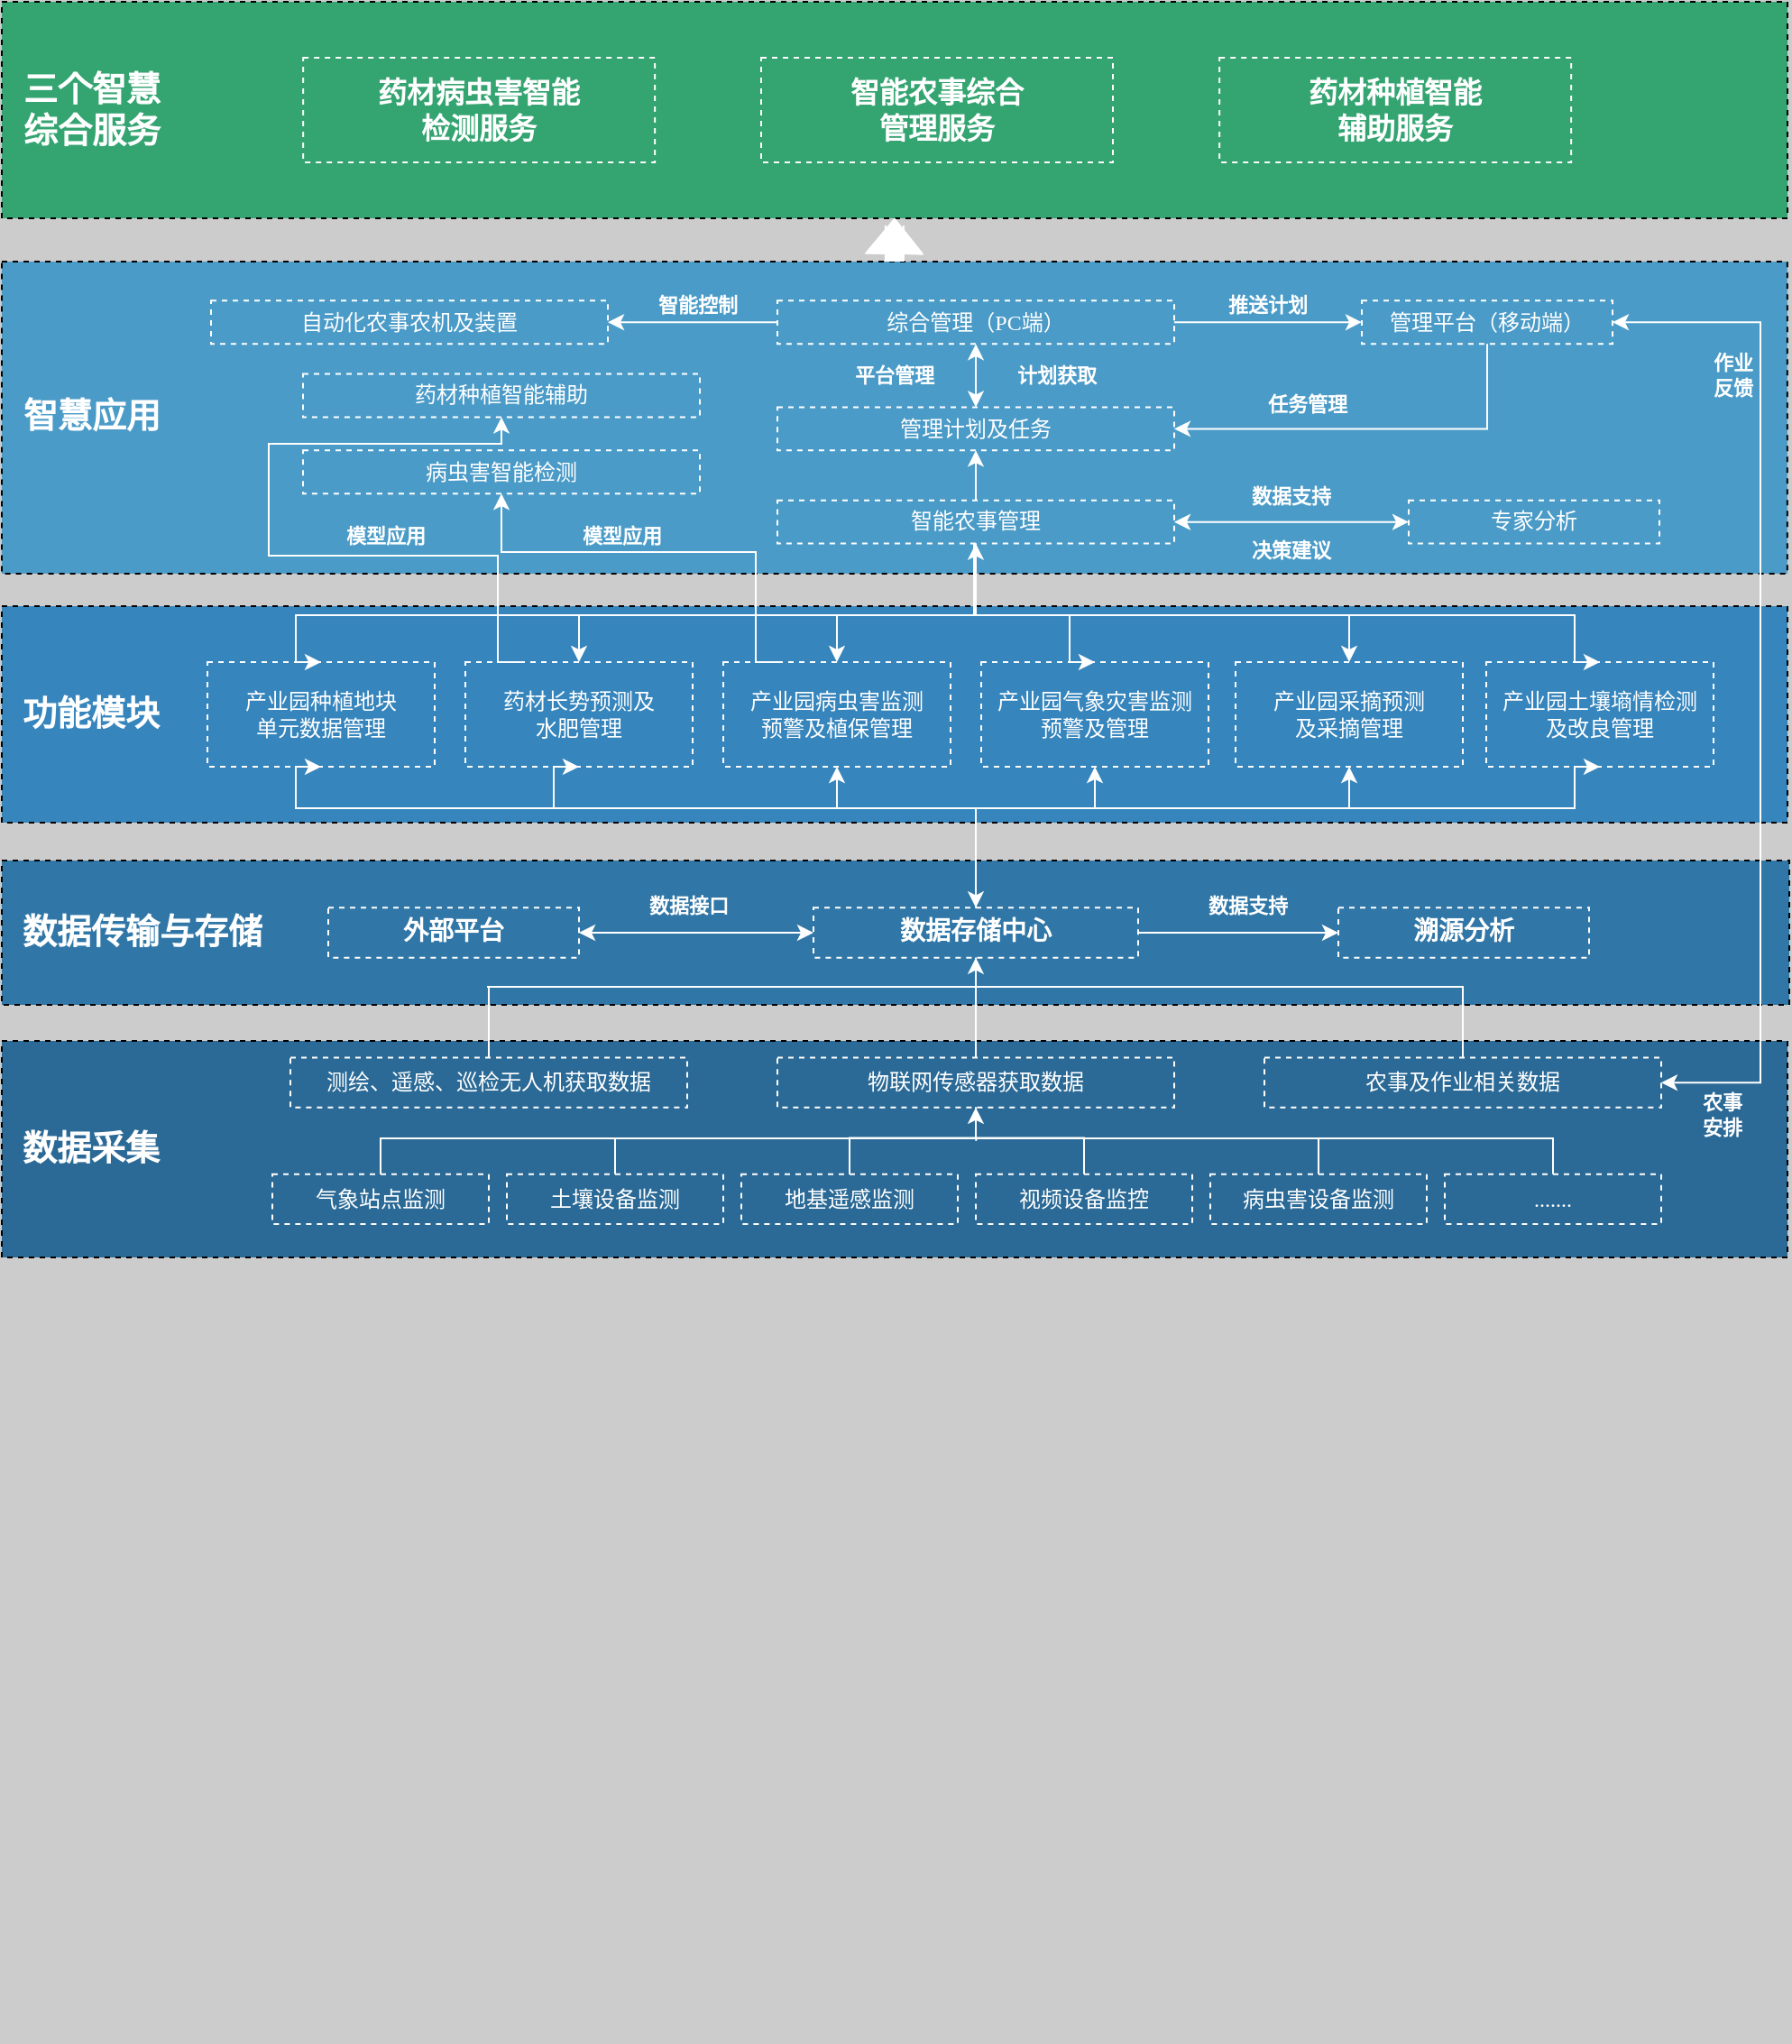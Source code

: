<mxfile version="21.2.1" type="github">
  <diagram name="第 1 页" id="E1eY4ANHaeVtyCAObKsl">
    <mxGraphModel dx="1563" dy="789" grid="0" gridSize="10" guides="0" tooltips="1" connect="1" arrows="1" fold="1" page="1" pageScale="1" pageWidth="1169" pageHeight="827" background="#CCCCCC" math="0" shadow="0">
      <root>
        <mxCell id="0" />
        <mxCell id="1" parent="0" />
        <mxCell id="EjjxS6cKYgv5XmkPnRk7-71" value="" style="group" vertex="1" connectable="0" parent="1">
          <mxGeometry x="90" y="580" width="991" height="80" as="geometry" />
        </mxCell>
        <mxCell id="EjjxS6cKYgv5XmkPnRk7-28" value="" style="rounded=0;whiteSpace=wrap;html=1;verticalAlign=middle;fillColor=#3077a7;strokeColor=default;gradientColor=none;labelBackgroundColor=none;labelBorderColor=none;dashed=1;" vertex="1" parent="EjjxS6cKYgv5XmkPnRk7-71">
          <mxGeometry width="991" height="80" as="geometry" />
        </mxCell>
        <mxCell id="EjjxS6cKYgv5XmkPnRk7-72" style="edgeStyle=orthogonalEdgeStyle;shape=connector;rounded=0;orthogonalLoop=1;jettySize=auto;html=1;exitX=1;exitY=0.5;exitDx=0;exitDy=0;entryX=0;entryY=0.5;entryDx=0;entryDy=0;labelBackgroundColor=default;strokeColor=#FFFFFF;fontFamily=Helvetica;fontSize=11;fontColor=default;endArrow=classic;endFill=1;" edge="1" parent="EjjxS6cKYgv5XmkPnRk7-71" source="EjjxS6cKYgv5XmkPnRk7-53" target="EjjxS6cKYgv5XmkPnRk7-69">
          <mxGeometry relative="1" as="geometry" />
        </mxCell>
        <mxCell id="EjjxS6cKYgv5XmkPnRk7-53" value="&lt;font color=&quot;#ffffff&quot; style=&quot;font-size: 14px;&quot;&gt;数据存储中心&lt;/font&gt;" style="rounded=0;whiteSpace=wrap;html=1;fillColor=none;dashed=1;strokeColor=#FFFFFF;fontFamily=Microsoft YaHei;fontSource=https%3A%2F%2Ffonts.googleapis.com%2Fcss%3Ffamily%3DMicrosoft%2BYaHei;fontSize=14;fontStyle=1" vertex="1" parent="EjjxS6cKYgv5XmkPnRk7-71">
          <mxGeometry x="450" y="26.15" width="180" height="27.69" as="geometry" />
        </mxCell>
        <mxCell id="EjjxS6cKYgv5XmkPnRk7-65" style="edgeStyle=orthogonalEdgeStyle;shape=connector;rounded=0;orthogonalLoop=1;jettySize=auto;html=1;exitX=1;exitY=0.5;exitDx=0;exitDy=0;entryX=0;entryY=0.5;entryDx=0;entryDy=0;labelBackgroundColor=default;strokeColor=#FFFFFF;fontFamily=Helvetica;fontSize=11;fontColor=default;endArrow=classic;endFill=1;startArrow=classic;startFill=1;" edge="1" parent="EjjxS6cKYgv5XmkPnRk7-71" source="EjjxS6cKYgv5XmkPnRk7-64" target="EjjxS6cKYgv5XmkPnRk7-53">
          <mxGeometry relative="1" as="geometry" />
        </mxCell>
        <mxCell id="EjjxS6cKYgv5XmkPnRk7-64" value="&lt;font color=&quot;#ffffff&quot; style=&quot;font-size: 14px;&quot;&gt;外部平台&lt;/font&gt;" style="rounded=0;whiteSpace=wrap;html=1;fillColor=none;dashed=1;strokeColor=#FFFFFF;fontFamily=Microsoft YaHei;fontSource=https%3A%2F%2Ffonts.googleapis.com%2Fcss%3Ffamily%3DMicrosoft%2BYaHei;fontSize=14;fontStyle=1" vertex="1" parent="EjjxS6cKYgv5XmkPnRk7-71">
          <mxGeometry x="181" y="26.15" width="139" height="27.69" as="geometry" />
        </mxCell>
        <mxCell id="EjjxS6cKYgv5XmkPnRk7-67" value="&lt;font color=&quot;#ffffff&quot; data-font-src=&quot;https://fonts.googleapis.com/css?family=Microsoft+YaHei&quot; face=&quot;Microsoft YaHei&quot;&gt;&lt;b&gt;数据接口&lt;/b&gt;&lt;/font&gt;" style="text;html=1;strokeColor=none;fillColor=none;align=center;verticalAlign=middle;whiteSpace=wrap;rounded=0;fontSize=11;fontFamily=Helvetica;fontColor=default;" vertex="1" parent="EjjxS6cKYgv5XmkPnRk7-71">
          <mxGeometry x="351" y="10" width="60" height="30" as="geometry" />
        </mxCell>
        <mxCell id="EjjxS6cKYgv5XmkPnRk7-69" value="&lt;font color=&quot;#ffffff&quot;&gt;溯源分析&lt;/font&gt;" style="rounded=0;whiteSpace=wrap;html=1;fillColor=none;dashed=1;strokeColor=#FFFFFF;fontFamily=Microsoft YaHei;fontSource=https%3A%2F%2Ffonts.googleapis.com%2Fcss%3Ffamily%3DMicrosoft%2BYaHei;fontSize=14;fontStyle=1" vertex="1" parent="EjjxS6cKYgv5XmkPnRk7-71">
          <mxGeometry x="741" y="26.15" width="139" height="27.69" as="geometry" />
        </mxCell>
        <mxCell id="EjjxS6cKYgv5XmkPnRk7-33" value="&amp;nbsp; 数据传输与存储" style="rounded=0;whiteSpace=wrap;html=1;fontFamily=Microsoft YaHei;fontSource=https%3A%2F%2Ffonts.googleapis.com%2Fcss%3Ffamily%3DMicrosoft%2BYaHei;fontSize=19;fontStyle=1;fontColor=#ffffff;labelBackgroundColor=none;fillColor=none;labelBorderColor=none;strokeColor=none;align=left;" vertex="1" parent="EjjxS6cKYgv5XmkPnRk7-71">
          <mxGeometry width="160" height="80" as="geometry" />
        </mxCell>
        <mxCell id="EjjxS6cKYgv5XmkPnRk7-77" value="&lt;font color=&quot;#ffffff&quot; data-font-src=&quot;https://fonts.googleapis.com/css?family=Microsoft+YaHei&quot; face=&quot;Microsoft YaHei&quot;&gt;&lt;b&gt;数据支持&lt;/b&gt;&lt;/font&gt;" style="text;html=1;strokeColor=none;fillColor=none;align=center;verticalAlign=middle;whiteSpace=wrap;rounded=0;fontSize=11;fontFamily=Helvetica;fontColor=default;" vertex="1" parent="EjjxS6cKYgv5XmkPnRk7-71">
          <mxGeometry x="661" y="10" width="60" height="30" as="geometry" />
        </mxCell>
        <mxCell id="EjjxS6cKYgv5XmkPnRk7-31" value="" style="group;rotation=90;" vertex="1" connectable="0" parent="1">
          <mxGeometry x="90" y="680" width="990" height="120" as="geometry" />
        </mxCell>
        <mxCell id="EjjxS6cKYgv5XmkPnRk7-4" value="" style="rounded=0;whiteSpace=wrap;html=1;labelBackgroundColor=none;labelBorderColor=none;fillColor=#2B6A96;dashed=1;" vertex="1" parent="EjjxS6cKYgv5XmkPnRk7-31">
          <mxGeometry width="990" height="120" as="geometry" />
        </mxCell>
        <mxCell id="EjjxS6cKYgv5XmkPnRk7-59" style="edgeStyle=orthogonalEdgeStyle;shape=connector;rounded=0;orthogonalLoop=1;jettySize=auto;html=1;exitX=0.5;exitY=0;exitDx=0;exitDy=0;entryX=0.5;entryY=1;entryDx=0;entryDy=0;labelBackgroundColor=default;strokeColor=#FFFFFF;fontFamily=Helvetica;fontSize=11;fontColor=default;endArrow=none;endFill=0;" edge="1" parent="EjjxS6cKYgv5XmkPnRk7-31" source="EjjxS6cKYgv5XmkPnRk7-6" target="EjjxS6cKYgv5XmkPnRk7-18">
          <mxGeometry relative="1" as="geometry">
            <Array as="points">
              <mxPoint x="210" y="54" />
              <mxPoint x="540" y="54" />
            </Array>
          </mxGeometry>
        </mxCell>
        <mxCell id="EjjxS6cKYgv5XmkPnRk7-6" value="&lt;font color=&quot;#ffffff&quot;&gt;气象站点监测&lt;/font&gt;" style="rounded=0;whiteSpace=wrap;html=1;fillColor=none;dashed=1;strokeColor=#FFFFFF;fontFamily=Microsoft YaHei;fontSource=https%3A%2F%2Ffonts.googleapis.com%2Fcss%3Ffamily%3DMicrosoft%2BYaHei;" vertex="1" parent="EjjxS6cKYgv5XmkPnRk7-31">
          <mxGeometry x="150" y="73.846" width="120" height="27.692" as="geometry" />
        </mxCell>
        <mxCell id="EjjxS6cKYgv5XmkPnRk7-58" style="edgeStyle=orthogonalEdgeStyle;shape=connector;rounded=0;orthogonalLoop=1;jettySize=auto;html=1;exitX=0.5;exitY=0;exitDx=0;exitDy=0;entryX=0.5;entryY=1;entryDx=0;entryDy=0;labelBackgroundColor=default;strokeColor=#FFFFFF;fontFamily=Helvetica;fontSize=11;fontColor=default;endArrow=none;endFill=0;" edge="1" parent="EjjxS6cKYgv5XmkPnRk7-31" source="EjjxS6cKYgv5XmkPnRk7-7" target="EjjxS6cKYgv5XmkPnRk7-18">
          <mxGeometry relative="1" as="geometry">
            <Array as="points">
              <mxPoint x="340" y="54" />
              <mxPoint x="540" y="54" />
            </Array>
          </mxGeometry>
        </mxCell>
        <mxCell id="EjjxS6cKYgv5XmkPnRk7-7" value="&lt;font color=&quot;#ffffff&quot;&gt;土壤设备监测&lt;/font&gt;" style="rounded=0;whiteSpace=wrap;html=1;fillColor=none;dashed=1;strokeColor=#FFFFFF;fontFamily=Microsoft YaHei;fontSource=https%3A%2F%2Ffonts.googleapis.com%2Fcss%3Ffamily%3DMicrosoft%2BYaHei;" vertex="1" parent="EjjxS6cKYgv5XmkPnRk7-31">
          <mxGeometry x="280" y="73.846" width="120" height="27.692" as="geometry" />
        </mxCell>
        <mxCell id="EjjxS6cKYgv5XmkPnRk7-8" value="&lt;font color=&quot;#ffffff&quot;&gt;地基遥感监测&lt;/font&gt;" style="rounded=0;whiteSpace=wrap;html=1;fillColor=none;dashed=1;strokeColor=#FFFFFF;fontFamily=Microsoft YaHei;fontSource=https%3A%2F%2Ffonts.googleapis.com%2Fcss%3Ffamily%3DMicrosoft%2BYaHei;" vertex="1" parent="EjjxS6cKYgv5XmkPnRk7-31">
          <mxGeometry x="410" y="73.846" width="120" height="27.692" as="geometry" />
        </mxCell>
        <mxCell id="EjjxS6cKYgv5XmkPnRk7-20" style="edgeStyle=orthogonalEdgeStyle;rounded=0;orthogonalLoop=1;jettySize=auto;html=1;exitX=0.5;exitY=0;exitDx=0;exitDy=0;endArrow=none;endFill=0;strokeColor=#FFFFFF;" edge="1" parent="EjjxS6cKYgv5XmkPnRk7-31" source="EjjxS6cKYgv5XmkPnRk7-9">
          <mxGeometry relative="1" as="geometry">
            <mxPoint x="540" y="55.385" as="targetPoint" />
          </mxGeometry>
        </mxCell>
        <mxCell id="EjjxS6cKYgv5XmkPnRk7-9" value="&lt;font color=&quot;#ffffff&quot;&gt;视频设备监控&lt;/font&gt;" style="rounded=0;whiteSpace=wrap;html=1;fillColor=none;dashed=1;strokeColor=#FFFFFF;fontFamily=Microsoft YaHei;fontSource=https%3A%2F%2Ffonts.googleapis.com%2Fcss%3Ffamily%3DMicrosoft%2BYaHei;" vertex="1" parent="EjjxS6cKYgv5XmkPnRk7-31">
          <mxGeometry x="540" y="73.846" width="120" height="27.692" as="geometry" />
        </mxCell>
        <mxCell id="EjjxS6cKYgv5XmkPnRk7-60" style="edgeStyle=orthogonalEdgeStyle;shape=connector;rounded=0;orthogonalLoop=1;jettySize=auto;html=1;exitX=0.5;exitY=0;exitDx=0;exitDy=0;entryX=0.5;entryY=1;entryDx=0;entryDy=0;labelBackgroundColor=default;strokeColor=#FFFFFF;fontFamily=Helvetica;fontSize=11;fontColor=default;endArrow=none;endFill=0;" edge="1" parent="EjjxS6cKYgv5XmkPnRk7-31" source="EjjxS6cKYgv5XmkPnRk7-10" target="EjjxS6cKYgv5XmkPnRk7-18">
          <mxGeometry relative="1" as="geometry">
            <Array as="points">
              <mxPoint x="730" y="54" />
              <mxPoint x="540" y="54" />
            </Array>
          </mxGeometry>
        </mxCell>
        <mxCell id="EjjxS6cKYgv5XmkPnRk7-10" value="&lt;font color=&quot;#ffffff&quot;&gt;病虫害设备监测&lt;/font&gt;" style="rounded=0;whiteSpace=wrap;html=1;fillColor=none;dashed=1;strokeColor=#FFFFFF;fontFamily=Microsoft YaHei;fontSource=https%3A%2F%2Ffonts.googleapis.com%2Fcss%3Ffamily%3DMicrosoft%2BYaHei;" vertex="1" parent="EjjxS6cKYgv5XmkPnRk7-31">
          <mxGeometry x="670" y="73.846" width="120" height="27.692" as="geometry" />
        </mxCell>
        <mxCell id="EjjxS6cKYgv5XmkPnRk7-61" style="edgeStyle=orthogonalEdgeStyle;shape=connector;rounded=0;orthogonalLoop=1;jettySize=auto;html=1;exitX=0.5;exitY=0;exitDx=0;exitDy=0;entryX=0.5;entryY=1;entryDx=0;entryDy=0;labelBackgroundColor=default;strokeColor=#FFFFFF;fontFamily=Helvetica;fontSize=11;fontColor=default;endArrow=none;endFill=0;" edge="1" parent="EjjxS6cKYgv5XmkPnRk7-31" source="EjjxS6cKYgv5XmkPnRk7-11" target="EjjxS6cKYgv5XmkPnRk7-18">
          <mxGeometry relative="1" as="geometry">
            <Array as="points">
              <mxPoint x="860" y="54" />
              <mxPoint x="540" y="54" />
            </Array>
          </mxGeometry>
        </mxCell>
        <mxCell id="EjjxS6cKYgv5XmkPnRk7-11" value="&lt;font color=&quot;#ffffff&quot;&gt;.......&lt;/font&gt;" style="rounded=0;whiteSpace=wrap;html=1;fillColor=none;dashed=1;strokeColor=#FFFFFF;fontFamily=Microsoft YaHei;fontSource=https%3A%2F%2Ffonts.googleapis.com%2Fcss%3Ffamily%3DMicrosoft%2BYaHei;" vertex="1" parent="EjjxS6cKYgv5XmkPnRk7-31">
          <mxGeometry x="800" y="73.846" width="120" height="27.692" as="geometry" />
        </mxCell>
        <mxCell id="EjjxS6cKYgv5XmkPnRk7-18" value="&lt;font color=&quot;#ffffff&quot;&gt;物联网传感器获取数据&lt;/font&gt;" style="rounded=0;whiteSpace=wrap;html=1;fillColor=none;dashed=1;strokeColor=#FFFFFF;fontFamily=Microsoft YaHei;fontSource=https%3A%2F%2Ffonts.googleapis.com%2Fcss%3Ffamily%3DMicrosoft%2BYaHei;" vertex="1" parent="EjjxS6cKYgv5XmkPnRk7-31">
          <mxGeometry x="430" y="9.231" width="220" height="27.692" as="geometry" />
        </mxCell>
        <mxCell id="EjjxS6cKYgv5XmkPnRk7-19" style="edgeStyle=orthogonalEdgeStyle;rounded=0;orthogonalLoop=1;jettySize=auto;html=1;exitX=0.5;exitY=0;exitDx=0;exitDy=0;entryX=0.5;entryY=1;entryDx=0;entryDy=0;strokeColor=#FFFFFF;" edge="1" parent="EjjxS6cKYgv5XmkPnRk7-31" source="EjjxS6cKYgv5XmkPnRk7-8" target="EjjxS6cKYgv5XmkPnRk7-18">
          <mxGeometry relative="1" as="geometry" />
        </mxCell>
        <mxCell id="EjjxS6cKYgv5XmkPnRk7-26" value="&lt;font color=&quot;#ffffff&quot;&gt;测绘、遥感、巡检无人机获取数据&lt;/font&gt;" style="rounded=0;whiteSpace=wrap;html=1;fillColor=none;dashed=1;strokeColor=#FFFFFF;fontFamily=Microsoft YaHei;fontSource=https%3A%2F%2Ffonts.googleapis.com%2Fcss%3Ffamily%3DMicrosoft%2BYaHei;" vertex="1" parent="EjjxS6cKYgv5XmkPnRk7-31">
          <mxGeometry x="160" y="9.231" width="220" height="27.692" as="geometry" />
        </mxCell>
        <mxCell id="EjjxS6cKYgv5XmkPnRk7-27" value="&lt;font color=&quot;#ffffff&quot;&gt;农事及作业相关数据&lt;/font&gt;" style="rounded=0;whiteSpace=wrap;html=1;fillColor=none;dashed=1;strokeColor=#FFFFFF;fontFamily=Microsoft YaHei;fontSource=https%3A%2F%2Ffonts.googleapis.com%2Fcss%3Ffamily%3DMicrosoft%2BYaHei;" vertex="1" parent="EjjxS6cKYgv5XmkPnRk7-31">
          <mxGeometry x="700" y="9.231" width="220" height="27.692" as="geometry" />
        </mxCell>
        <mxCell id="EjjxS6cKYgv5XmkPnRk7-5" value="&amp;nbsp; 数据采集" style="rounded=0;whiteSpace=wrap;html=1;fontFamily=Microsoft YaHei;fontSource=https%3A%2F%2Ffonts.googleapis.com%2Fcss%3Ffamily%3DMicrosoft%2BYaHei;fontSize=19;fontStyle=1;fontColor=#ffffff;labelBackgroundColor=none;fillColor=none;labelBorderColor=none;strokeColor=none;align=left;" vertex="1" parent="EjjxS6cKYgv5XmkPnRk7-31">
          <mxGeometry width="120" height="120" as="geometry" />
        </mxCell>
        <mxCell id="EjjxS6cKYgv5XmkPnRk7-215" value="&lt;font color=&quot;#ffffff&quot; data-font-src=&quot;https://fonts.googleapis.com/css?family=Microsoft+YaHei&quot; face=&quot;Microsoft YaHei&quot;&gt;&lt;b&gt;农事&lt;br&gt;安排&lt;br&gt;&lt;/b&gt;&lt;/font&gt;" style="text;html=1;strokeColor=none;fillColor=none;align=center;verticalAlign=middle;whiteSpace=wrap;rounded=0;fontSize=11;fontFamily=Helvetica;fontColor=default;" vertex="1" parent="EjjxS6cKYgv5XmkPnRk7-31">
          <mxGeometry x="924.0" y="26" width="60" height="30" as="geometry" />
        </mxCell>
        <mxCell id="EjjxS6cKYgv5XmkPnRk7-56" style="edgeStyle=orthogonalEdgeStyle;shape=connector;rounded=0;orthogonalLoop=1;jettySize=auto;html=1;exitX=0.5;exitY=0;exitDx=0;exitDy=0;labelBackgroundColor=default;strokeColor=#FFFFFF;fontFamily=Helvetica;fontSize=11;fontColor=default;endArrow=classic;endFill=1;entryX=0.5;entryY=1;entryDx=0;entryDy=0;" edge="1" parent="1" source="EjjxS6cKYgv5XmkPnRk7-18" target="EjjxS6cKYgv5XmkPnRk7-53">
          <mxGeometry relative="1" as="geometry">
            <mxPoint x="629.19" y="650" as="targetPoint" />
          </mxGeometry>
        </mxCell>
        <mxCell id="EjjxS6cKYgv5XmkPnRk7-62" style="edgeStyle=orthogonalEdgeStyle;shape=connector;rounded=0;orthogonalLoop=1;jettySize=auto;html=1;exitX=0.5;exitY=0;exitDx=0;exitDy=0;entryX=0.5;entryY=1;entryDx=0;entryDy=0;labelBackgroundColor=default;strokeColor=#FFFFFF;fontFamily=Helvetica;fontSize=11;fontColor=default;endArrow=none;endFill=0;" edge="1" parent="1" source="EjjxS6cKYgv5XmkPnRk7-26" target="EjjxS6cKYgv5XmkPnRk7-53">
          <mxGeometry relative="1" as="geometry">
            <Array as="points">
              <mxPoint x="359" y="650" />
              <mxPoint x="629" y="650" />
            </Array>
          </mxGeometry>
        </mxCell>
        <mxCell id="EjjxS6cKYgv5XmkPnRk7-63" style="edgeStyle=orthogonalEdgeStyle;shape=connector;rounded=0;orthogonalLoop=1;jettySize=auto;html=1;exitX=0.5;exitY=0;exitDx=0;exitDy=0;entryX=0.5;entryY=1;entryDx=0;entryDy=0;labelBackgroundColor=default;strokeColor=#FFFFFF;fontFamily=Helvetica;fontSize=11;fontColor=default;endArrow=none;endFill=0;" edge="1" parent="1" source="EjjxS6cKYgv5XmkPnRk7-27" target="EjjxS6cKYgv5XmkPnRk7-53">
          <mxGeometry relative="1" as="geometry">
            <Array as="points">
              <mxPoint x="899" y="650" />
              <mxPoint x="629" y="650" />
            </Array>
          </mxGeometry>
        </mxCell>
        <mxCell id="EjjxS6cKYgv5XmkPnRk7-79" value="" style="group" vertex="1" connectable="0" parent="1">
          <mxGeometry x="90" y="439" width="990" height="120" as="geometry" />
        </mxCell>
        <mxCell id="EjjxS6cKYgv5XmkPnRk7-130" value="" style="group" vertex="1" connectable="0" parent="EjjxS6cKYgv5XmkPnRk7-79">
          <mxGeometry width="990" height="120" as="geometry" />
        </mxCell>
        <mxCell id="EjjxS6cKYgv5XmkPnRk7-80" value="" style="rounded=0;whiteSpace=wrap;html=1;labelBackgroundColor=none;labelBorderColor=none;fillColor=#3685BD;dashed=1;container=1;gradientColor=none;" vertex="1" parent="EjjxS6cKYgv5XmkPnRk7-130">
          <mxGeometry width="990" height="120" as="geometry" />
        </mxCell>
        <mxCell id="EjjxS6cKYgv5XmkPnRk7-95" value="&lt;font color=&quot;#ffffff&quot;&gt;产业园土壤墒情检测&lt;br&gt;及改良管理&lt;br&gt;&lt;/font&gt;" style="rounded=0;whiteSpace=wrap;html=1;fillColor=none;dashed=1;strokeColor=#FFFFFF;fontFamily=Microsoft YaHei;fontSource=https%3A%2F%2Ffonts.googleapis.com%2Fcss%3Ffamily%3DMicrosoft%2BYaHei;" vertex="1" parent="EjjxS6cKYgv5XmkPnRk7-130">
          <mxGeometry x="823" y="31" width="126" height="58" as="geometry" />
        </mxCell>
        <mxCell id="EjjxS6cKYgv5XmkPnRk7-96" value="&amp;nbsp; 功能模块" style="rounded=0;whiteSpace=wrap;html=1;fontFamily=Microsoft YaHei;fontSource=https%3A%2F%2Ffonts.googleapis.com%2Fcss%3Ffamily%3DMicrosoft%2BYaHei;fontSize=19;fontStyle=1;fontColor=#ffffff;labelBackgroundColor=none;fillColor=none;labelBorderColor=none;strokeColor=none;align=left;" vertex="1" parent="EjjxS6cKYgv5XmkPnRk7-130">
          <mxGeometry width="120" height="120" as="geometry" />
        </mxCell>
        <mxCell id="EjjxS6cKYgv5XmkPnRk7-103" value="&lt;font color=&quot;#ffffff&quot;&gt;产业园采摘预测&lt;br&gt;及采摘管理&lt;br&gt;&lt;/font&gt;" style="rounded=0;whiteSpace=wrap;html=1;fillColor=none;dashed=1;strokeColor=#FFFFFF;fontFamily=Microsoft YaHei;fontSource=https%3A%2F%2Ffonts.googleapis.com%2Fcss%3Ffamily%3DMicrosoft%2BYaHei;" vertex="1" parent="EjjxS6cKYgv5XmkPnRk7-130">
          <mxGeometry x="684" y="31" width="126" height="58" as="geometry" />
        </mxCell>
        <mxCell id="EjjxS6cKYgv5XmkPnRk7-104" value="&lt;font color=&quot;#ffffff&quot;&gt;产业园气象灾害监测&lt;br&gt;预警及管理&lt;br&gt;&lt;/font&gt;" style="rounded=0;whiteSpace=wrap;html=1;fillColor=none;dashed=1;strokeColor=#FFFFFF;fontFamily=Microsoft YaHei;fontSource=https%3A%2F%2Ffonts.googleapis.com%2Fcss%3Ffamily%3DMicrosoft%2BYaHei;" vertex="1" parent="EjjxS6cKYgv5XmkPnRk7-130">
          <mxGeometry x="543" y="31" width="126" height="58" as="geometry" />
        </mxCell>
        <mxCell id="EjjxS6cKYgv5XmkPnRk7-106" value="&lt;font color=&quot;#ffffff&quot;&gt;产业园病虫害监测&lt;br&gt;预警及植保管理&lt;br&gt;&lt;/font&gt;" style="rounded=0;whiteSpace=wrap;html=1;fillColor=none;dashed=1;strokeColor=#FFFFFF;fontFamily=Microsoft YaHei;fontSource=https%3A%2F%2Ffonts.googleapis.com%2Fcss%3Ffamily%3DMicrosoft%2BYaHei;" vertex="1" parent="EjjxS6cKYgv5XmkPnRk7-130">
          <mxGeometry x="400" y="31" width="126" height="58" as="geometry" />
        </mxCell>
        <mxCell id="EjjxS6cKYgv5XmkPnRk7-107" value="&lt;font color=&quot;#ffffff&quot;&gt;药材长势预测及&lt;br&gt;水肥管理&lt;br&gt;&lt;/font&gt;" style="rounded=0;whiteSpace=wrap;html=1;fillColor=none;dashed=1;strokeColor=#FFFFFF;fontFamily=Microsoft YaHei;fontSource=https%3A%2F%2Ffonts.googleapis.com%2Fcss%3Ffamily%3DMicrosoft%2BYaHei;" vertex="1" parent="EjjxS6cKYgv5XmkPnRk7-130">
          <mxGeometry x="257" y="31" width="126" height="58" as="geometry" />
        </mxCell>
        <mxCell id="EjjxS6cKYgv5XmkPnRk7-116" value="&lt;font color=&quot;#ffffff&quot;&gt;产业园种植地块&lt;br&gt;单元数据管理&lt;br&gt;&lt;/font&gt;" style="rounded=0;whiteSpace=wrap;html=1;fillColor=none;dashed=1;strokeColor=#FFFFFF;fontFamily=Microsoft YaHei;fontSource=https%3A%2F%2Ffonts.googleapis.com%2Fcss%3Ffamily%3DMicrosoft%2BYaHei;" vertex="1" parent="EjjxS6cKYgv5XmkPnRk7-130">
          <mxGeometry x="114" y="31" width="126" height="58" as="geometry" />
        </mxCell>
        <mxCell id="EjjxS6cKYgv5XmkPnRk7-123" style="edgeStyle=orthogonalEdgeStyle;shape=connector;rounded=0;orthogonalLoop=1;jettySize=auto;html=1;exitX=0.5;exitY=1;exitDx=0;exitDy=0;entryX=0.5;entryY=0;entryDx=0;entryDy=0;labelBackgroundColor=default;strokeColor=#FFFFFF;fontFamily=Helvetica;fontSize=11;fontColor=default;endArrow=classic;endFill=1;startArrow=classic;startFill=1;" edge="1" parent="1" source="EjjxS6cKYgv5XmkPnRk7-95" target="EjjxS6cKYgv5XmkPnRk7-53">
          <mxGeometry relative="1" as="geometry">
            <Array as="points">
              <mxPoint x="962" y="551" />
              <mxPoint x="630" y="551" />
            </Array>
          </mxGeometry>
        </mxCell>
        <mxCell id="EjjxS6cKYgv5XmkPnRk7-124" style="edgeStyle=orthogonalEdgeStyle;shape=connector;rounded=0;orthogonalLoop=1;jettySize=auto;html=1;exitX=0.5;exitY=1;exitDx=0;exitDy=0;entryX=0.5;entryY=0;entryDx=0;entryDy=0;labelBackgroundColor=default;strokeColor=#FFFFFF;fontFamily=Helvetica;fontSize=11;fontColor=default;endArrow=none;endFill=0;startArrow=classic;startFill=1;" edge="1" parent="1" source="EjjxS6cKYgv5XmkPnRk7-103" target="EjjxS6cKYgv5XmkPnRk7-53">
          <mxGeometry relative="1" as="geometry">
            <Array as="points">
              <mxPoint x="836" y="551" />
              <mxPoint x="629" y="551" />
            </Array>
          </mxGeometry>
        </mxCell>
        <mxCell id="EjjxS6cKYgv5XmkPnRk7-125" style="edgeStyle=orthogonalEdgeStyle;shape=connector;rounded=0;orthogonalLoop=1;jettySize=auto;html=1;exitX=0.5;exitY=1;exitDx=0;exitDy=0;entryX=0.5;entryY=0;entryDx=0;entryDy=0;labelBackgroundColor=default;strokeColor=#FFFFFF;fontFamily=Helvetica;fontSize=11;fontColor=default;endArrow=none;endFill=0;startArrow=classic;startFill=1;" edge="1" parent="1" source="EjjxS6cKYgv5XmkPnRk7-104" target="EjjxS6cKYgv5XmkPnRk7-53">
          <mxGeometry relative="1" as="geometry">
            <Array as="points">
              <mxPoint x="695" y="551" />
              <mxPoint x="629" y="551" />
            </Array>
          </mxGeometry>
        </mxCell>
        <mxCell id="EjjxS6cKYgv5XmkPnRk7-126" style="edgeStyle=orthogonalEdgeStyle;shape=connector;rounded=0;orthogonalLoop=1;jettySize=auto;html=1;exitX=0.5;exitY=1;exitDx=0;exitDy=0;entryX=0.5;entryY=0;entryDx=0;entryDy=0;labelBackgroundColor=default;strokeColor=#FFFFFF;fontFamily=Helvetica;fontSize=11;fontColor=default;endArrow=none;endFill=0;startArrow=classic;startFill=1;" edge="1" parent="1" source="EjjxS6cKYgv5XmkPnRk7-106" target="EjjxS6cKYgv5XmkPnRk7-53">
          <mxGeometry relative="1" as="geometry">
            <Array as="points">
              <mxPoint x="552" y="551" />
              <mxPoint x="629" y="551" />
            </Array>
          </mxGeometry>
        </mxCell>
        <mxCell id="EjjxS6cKYgv5XmkPnRk7-127" style="edgeStyle=orthogonalEdgeStyle;shape=connector;rounded=0;orthogonalLoop=1;jettySize=auto;html=1;exitX=0.5;exitY=1;exitDx=0;exitDy=0;entryX=0.5;entryY=0;entryDx=0;entryDy=0;labelBackgroundColor=default;strokeColor=#FFFFFF;fontFamily=Helvetica;fontSize=11;fontColor=default;endArrow=none;endFill=0;startArrow=classic;startFill=1;" edge="1" parent="1" source="EjjxS6cKYgv5XmkPnRk7-107" target="EjjxS6cKYgv5XmkPnRk7-53">
          <mxGeometry relative="1" as="geometry">
            <Array as="points">
              <mxPoint x="396" y="551" />
              <mxPoint x="630" y="551" />
            </Array>
          </mxGeometry>
        </mxCell>
        <mxCell id="EjjxS6cKYgv5XmkPnRk7-128" style="edgeStyle=orthogonalEdgeStyle;shape=connector;rounded=0;orthogonalLoop=1;jettySize=auto;html=1;exitX=0.5;exitY=1;exitDx=0;exitDy=0;labelBackgroundColor=default;strokeColor=#FFFFFF;fontFamily=Helvetica;fontSize=11;fontColor=default;endArrow=none;endFill=0;startArrow=classic;startFill=1;" edge="1" parent="1" source="EjjxS6cKYgv5XmkPnRk7-116" target="EjjxS6cKYgv5XmkPnRk7-53">
          <mxGeometry relative="1" as="geometry">
            <Array as="points">
              <mxPoint x="253" y="551" />
              <mxPoint x="630" y="551" />
            </Array>
          </mxGeometry>
        </mxCell>
        <mxCell id="EjjxS6cKYgv5XmkPnRk7-132" value="" style="group;" vertex="1" connectable="0" parent="1">
          <mxGeometry x="90" y="248" width="990" height="173" as="geometry" />
        </mxCell>
        <mxCell id="EjjxS6cKYgv5XmkPnRk7-133" value="" style="group" vertex="1" connectable="0" parent="EjjxS6cKYgv5XmkPnRk7-132">
          <mxGeometry width="989.922" height="172.983" as="geometry" />
        </mxCell>
        <mxCell id="EjjxS6cKYgv5XmkPnRk7-134" value="" style="rounded=0;whiteSpace=wrap;html=1;labelBackgroundColor=none;labelBorderColor=none;fillColor=#4b9bc8;dashed=1;container=1;gradientColor=none;" vertex="1" parent="EjjxS6cKYgv5XmkPnRk7-133">
          <mxGeometry width="989.922" height="172.983" as="geometry" />
        </mxCell>
        <mxCell id="EjjxS6cKYgv5XmkPnRk7-165" value="" style="edgeStyle=orthogonalEdgeStyle;shape=connector;rounded=0;orthogonalLoop=1;jettySize=auto;html=1;labelBackgroundColor=default;strokeColor=#FFFFFF;fontFamily=Helvetica;fontSize=11;fontColor=default;endArrow=classic;endFill=1;" edge="1" parent="EjjxS6cKYgv5XmkPnRk7-134" source="EjjxS6cKYgv5XmkPnRk7-143" target="EjjxS6cKYgv5XmkPnRk7-164">
          <mxGeometry relative="1" as="geometry" />
        </mxCell>
        <mxCell id="EjjxS6cKYgv5XmkPnRk7-143" value="&lt;font color=&quot;#ffffff&quot;&gt;智能农事管理&lt;/font&gt;" style="rounded=0;whiteSpace=wrap;html=1;fillColor=none;dashed=1;strokeColor=#FFFFFF;fontFamily=Microsoft YaHei;fontSource=https%3A%2F%2Ffonts.googleapis.com%2Fcss%3Ffamily%3DMicrosoft%2BYaHei;" vertex="1" parent="EjjxS6cKYgv5XmkPnRk7-134">
          <mxGeometry x="430" y="132.346" width="220" height="23.954" as="geometry" />
        </mxCell>
        <mxCell id="EjjxS6cKYgv5XmkPnRk7-151" value="&lt;font color=&quot;#ffffff&quot;&gt;病虫害智能检测&lt;/font&gt;" style="rounded=0;whiteSpace=wrap;html=1;fillColor=none;dashed=1;strokeColor=#FFFFFF;fontFamily=Microsoft YaHei;fontSource=https%3A%2F%2Ffonts.googleapis.com%2Fcss%3Ffamily%3DMicrosoft%2BYaHei;" vertex="1" parent="EjjxS6cKYgv5XmkPnRk7-134">
          <mxGeometry x="167" y="104.666" width="220" height="23.954" as="geometry" />
        </mxCell>
        <mxCell id="EjjxS6cKYgv5XmkPnRk7-153" value="&lt;font color=&quot;#ffffff&quot; style=&quot;font-size: 12px;&quot;&gt;专家分析&lt;/font&gt;" style="rounded=0;whiteSpace=wrap;html=1;fillColor=none;dashed=1;strokeColor=#FFFFFF;fontFamily=Microsoft YaHei;fontSource=https%3A%2F%2Ffonts.googleapis.com%2Fcss%3Ffamily%3DMicrosoft%2BYaHei;fontSize=12;fontStyle=0" vertex="1" parent="EjjxS6cKYgv5XmkPnRk7-134">
          <mxGeometry x="780" y="132.345" width="139" height="23.952" as="geometry" />
        </mxCell>
        <mxCell id="EjjxS6cKYgv5XmkPnRk7-154" style="edgeStyle=orthogonalEdgeStyle;shape=connector;rounded=0;orthogonalLoop=1;jettySize=auto;html=1;exitX=0;exitY=0.5;exitDx=0;exitDy=0;entryX=1;entryY=0.5;entryDx=0;entryDy=0;labelBackgroundColor=default;strokeColor=#FFFFFF;fontFamily=Helvetica;fontSize=11;fontColor=default;endArrow=classic;endFill=1;startArrow=classic;startFill=1;" edge="1" parent="EjjxS6cKYgv5XmkPnRk7-134" source="EjjxS6cKYgv5XmkPnRk7-153" target="EjjxS6cKYgv5XmkPnRk7-143">
          <mxGeometry relative="1" as="geometry" />
        </mxCell>
        <mxCell id="EjjxS6cKYgv5XmkPnRk7-155" value="&lt;font color=&quot;#ffffff&quot; data-font-src=&quot;https://fonts.googleapis.com/css?family=Microsoft+YaHei&quot; face=&quot;Microsoft YaHei&quot;&gt;&lt;b&gt;数据支持&lt;/b&gt;&lt;/font&gt;" style="text;html=1;strokeColor=none;fillColor=none;align=center;verticalAlign=middle;whiteSpace=wrap;rounded=0;fontSize=11;fontFamily=Helvetica;fontColor=default;" vertex="1" parent="EjjxS6cKYgv5XmkPnRk7-134">
          <mxGeometry x="685" y="116.775" width="60" height="25.95" as="geometry" />
        </mxCell>
        <mxCell id="EjjxS6cKYgv5XmkPnRk7-157" value="&lt;font color=&quot;#ffffff&quot; data-font-src=&quot;https://fonts.googleapis.com/css?family=Microsoft+YaHei&quot; face=&quot;Microsoft YaHei&quot;&gt;&lt;b&gt;决策建议&lt;/b&gt;&lt;/font&gt;" style="text;html=1;strokeColor=none;fillColor=none;align=center;verticalAlign=middle;whiteSpace=wrap;rounded=0;fontSize=11;fontFamily=Helvetica;fontColor=default;" vertex="1" parent="EjjxS6cKYgv5XmkPnRk7-134">
          <mxGeometry x="685" y="147.033" width="60" height="25.95" as="geometry" />
        </mxCell>
        <mxCell id="EjjxS6cKYgv5XmkPnRk7-159" value="&lt;font color=&quot;#ffffff&quot; data-font-src=&quot;https://fonts.googleapis.com/css?family=Microsoft+YaHei&quot; face=&quot;Microsoft YaHei&quot;&gt;&lt;b&gt;模型应用&lt;/b&gt;&lt;/font&gt;" style="text;html=1;strokeColor=none;fillColor=none;align=center;verticalAlign=middle;whiteSpace=wrap;rounded=0;fontSize=11;fontFamily=Helvetica;fontColor=default;" vertex="1" parent="EjjxS6cKYgv5XmkPnRk7-134">
          <mxGeometry x="314" y="139.265" width="60" height="25.95" as="geometry" />
        </mxCell>
        <mxCell id="EjjxS6cKYgv5XmkPnRk7-161" value="&lt;font color=&quot;#ffffff&quot;&gt;药材种植智能辅助&lt;/font&gt;" style="rounded=0;whiteSpace=wrap;html=1;fillColor=none;dashed=1;strokeColor=#FFFFFF;fontFamily=Microsoft YaHei;fontSource=https%3A%2F%2Ffonts.googleapis.com%2Fcss%3Ffamily%3DMicrosoft%2BYaHei;" vertex="1" parent="EjjxS6cKYgv5XmkPnRk7-134">
          <mxGeometry x="167" y="62.281" width="220" height="23.954" as="geometry" />
        </mxCell>
        <mxCell id="EjjxS6cKYgv5XmkPnRk7-163" value="&lt;font color=&quot;#ffffff&quot; data-font-src=&quot;https://fonts.googleapis.com/css?family=Microsoft+YaHei&quot; face=&quot;Microsoft YaHei&quot;&gt;&lt;b&gt;模型应用&lt;/b&gt;&lt;/font&gt;" style="text;html=1;strokeColor=none;fillColor=none;align=center;verticalAlign=middle;whiteSpace=wrap;rounded=0;fontSize=11;fontFamily=Helvetica;fontColor=default;" vertex="1" parent="EjjxS6cKYgv5XmkPnRk7-134">
          <mxGeometry x="183" y="139.265" width="60" height="25.95" as="geometry" />
        </mxCell>
        <mxCell id="EjjxS6cKYgv5XmkPnRk7-168" value="" style="edgeStyle=orthogonalEdgeStyle;shape=connector;rounded=0;orthogonalLoop=1;jettySize=auto;html=1;labelBackgroundColor=default;strokeColor=#FFFFFF;fontFamily=Helvetica;fontSize=11;fontColor=default;endArrow=classic;endFill=1;startArrow=classic;startFill=1;" edge="1" parent="EjjxS6cKYgv5XmkPnRk7-134" source="EjjxS6cKYgv5XmkPnRk7-164" target="EjjxS6cKYgv5XmkPnRk7-167">
          <mxGeometry relative="1" as="geometry" />
        </mxCell>
        <mxCell id="EjjxS6cKYgv5XmkPnRk7-164" value="&lt;font color=&quot;#ffffff&quot;&gt;管理计划及任务&lt;/font&gt;" style="rounded=0;whiteSpace=wrap;html=1;fillColor=none;dashed=1;strokeColor=#FFFFFF;fontFamily=Microsoft YaHei;fontSource=https%3A%2F%2Ffonts.googleapis.com%2Fcss%3Ffamily%3DMicrosoft%2BYaHei;" vertex="1" parent="EjjxS6cKYgv5XmkPnRk7-134">
          <mxGeometry x="430" y="80.714" width="220" height="23.954" as="geometry" />
        </mxCell>
        <mxCell id="EjjxS6cKYgv5XmkPnRk7-197" style="edgeStyle=orthogonalEdgeStyle;shape=connector;rounded=0;orthogonalLoop=1;jettySize=auto;html=1;exitX=1;exitY=0.5;exitDx=0;exitDy=0;entryX=0;entryY=0.5;entryDx=0;entryDy=0;labelBackgroundColor=default;strokeColor=#FFFFFF;fontFamily=Helvetica;fontSize=11;fontColor=default;endArrow=classic;endFill=1;" edge="1" parent="EjjxS6cKYgv5XmkPnRk7-134" source="EjjxS6cKYgv5XmkPnRk7-167" target="EjjxS6cKYgv5XmkPnRk7-196">
          <mxGeometry relative="1" as="geometry" />
        </mxCell>
        <mxCell id="EjjxS6cKYgv5XmkPnRk7-167" value="&lt;font color=&quot;#ffffff&quot;&gt;综合管理（PC端）&lt;/font&gt;" style="rounded=0;whiteSpace=wrap;html=1;fillColor=none;dashed=1;strokeColor=#FFFFFF;fontFamily=Microsoft YaHei;fontSource=https%3A%2F%2Ffonts.googleapis.com%2Fcss%3Ffamily%3DMicrosoft%2BYaHei;" vertex="1" parent="EjjxS6cKYgv5XmkPnRk7-134">
          <mxGeometry x="430" y="21.626" width="220" height="23.954" as="geometry" />
        </mxCell>
        <mxCell id="EjjxS6cKYgv5XmkPnRk7-169" value="&lt;font color=&quot;#ffffff&quot; data-font-src=&quot;https://fonts.googleapis.com/css?family=Microsoft+YaHei&quot; face=&quot;Microsoft YaHei&quot;&gt;&lt;b&gt;平台管理&lt;/b&gt;&lt;/font&gt;" style="text;html=1;strokeColor=none;fillColor=none;align=center;verticalAlign=middle;whiteSpace=wrap;rounded=0;fontSize=11;fontFamily=Helvetica;fontColor=default;" vertex="1" parent="EjjxS6cKYgv5XmkPnRk7-134">
          <mxGeometry x="464.96" y="50.17" width="60" height="25.95" as="geometry" />
        </mxCell>
        <mxCell id="EjjxS6cKYgv5XmkPnRk7-170" value="&lt;font color=&quot;#ffffff&quot; data-font-src=&quot;https://fonts.googleapis.com/css?family=Microsoft+YaHei&quot; face=&quot;Microsoft YaHei&quot;&gt;&lt;b&gt;计划获取&lt;/b&gt;&lt;/font&gt;" style="text;html=1;strokeColor=none;fillColor=none;align=center;verticalAlign=middle;whiteSpace=wrap;rounded=0;fontSize=11;fontFamily=Helvetica;fontColor=default;" vertex="1" parent="EjjxS6cKYgv5XmkPnRk7-134">
          <mxGeometry x="555" y="50.17" width="60" height="25.95" as="geometry" />
        </mxCell>
        <mxCell id="EjjxS6cKYgv5XmkPnRk7-173" value="&lt;font face=&quot;Microsoft YaHei&quot; color=&quot;#ffffff&quot;&gt;&lt;b&gt;智能控制&lt;/b&gt;&lt;/font&gt;" style="text;html=1;strokeColor=none;fillColor=none;align=center;verticalAlign=middle;whiteSpace=wrap;rounded=0;fontSize=11;fontFamily=Helvetica;fontColor=default;" vertex="1" parent="EjjxS6cKYgv5XmkPnRk7-134">
          <mxGeometry x="356" y="11.245" width="60" height="25.95" as="geometry" />
        </mxCell>
        <mxCell id="EjjxS6cKYgv5XmkPnRk7-200" style="edgeStyle=orthogonalEdgeStyle;shape=connector;rounded=0;orthogonalLoop=1;jettySize=auto;html=1;exitX=0.5;exitY=1;exitDx=0;exitDy=0;entryX=1;entryY=0.5;entryDx=0;entryDy=0;labelBackgroundColor=default;strokeColor=#FFFFFF;fontFamily=Helvetica;fontSize=11;fontColor=default;endArrow=classic;endFill=1;" edge="1" parent="EjjxS6cKYgv5XmkPnRk7-134" source="EjjxS6cKYgv5XmkPnRk7-196" target="EjjxS6cKYgv5XmkPnRk7-164">
          <mxGeometry relative="1" as="geometry" />
        </mxCell>
        <mxCell id="EjjxS6cKYgv5XmkPnRk7-196" value="&lt;font color=&quot;#ffffff&quot; style=&quot;font-size: 12px;&quot;&gt;管理平台（移动端）&lt;/font&gt;" style="rounded=0;whiteSpace=wrap;html=1;fillColor=none;dashed=1;strokeColor=#FFFFFF;fontFamily=Microsoft YaHei;fontSource=https%3A%2F%2Ffonts.googleapis.com%2Fcss%3Ffamily%3DMicrosoft%2BYaHei;fontSize=12;fontStyle=0" vertex="1" parent="EjjxS6cKYgv5XmkPnRk7-134">
          <mxGeometry x="754" y="21.625" width="139" height="23.952" as="geometry" />
        </mxCell>
        <mxCell id="EjjxS6cKYgv5XmkPnRk7-198" value="&lt;font face=&quot;Microsoft YaHei&quot; color=&quot;#ffffff&quot;&gt;&lt;b&gt;推送计划&lt;/b&gt;&lt;/font&gt;" style="text;html=1;strokeColor=none;fillColor=none;align=center;verticalAlign=middle;whiteSpace=wrap;rounded=0;fontSize=11;fontFamily=Helvetica;fontColor=default;" vertex="1" parent="EjjxS6cKYgv5XmkPnRk7-134">
          <mxGeometry x="672" y="11.245" width="60" height="25.95" as="geometry" />
        </mxCell>
        <mxCell id="EjjxS6cKYgv5XmkPnRk7-201" value="&lt;font face=&quot;Microsoft YaHei&quot; color=&quot;#ffffff&quot;&gt;&lt;b&gt;任务管理&lt;/b&gt;&lt;/font&gt;" style="text;html=1;strokeColor=none;fillColor=none;align=center;verticalAlign=middle;whiteSpace=wrap;rounded=0;fontSize=11;fontFamily=Helvetica;fontColor=default;" vertex="1" parent="EjjxS6cKYgv5XmkPnRk7-134">
          <mxGeometry x="694" y="65.74" width="60" height="25.95" as="geometry" />
        </mxCell>
        <mxCell id="EjjxS6cKYgv5XmkPnRk7-214" value="&lt;font color=&quot;#ffffff&quot; data-font-src=&quot;https://fonts.googleapis.com/css?family=Microsoft+YaHei&quot; face=&quot;Microsoft YaHei&quot;&gt;&lt;b&gt;作业&lt;br&gt;反馈&lt;br&gt;&lt;/b&gt;&lt;/font&gt;" style="text;html=1;strokeColor=none;fillColor=none;align=center;verticalAlign=middle;whiteSpace=wrap;rounded=0;fontSize=11;fontFamily=Helvetica;fontColor=default;" vertex="1" parent="EjjxS6cKYgv5XmkPnRk7-134">
          <mxGeometry x="929.92" y="50.17" width="60" height="25.95" as="geometry" />
        </mxCell>
        <mxCell id="EjjxS6cKYgv5XmkPnRk7-136" value="智慧应用" style="rounded=0;whiteSpace=wrap;html=1;fontFamily=Microsoft YaHei;fontSource=https%3A%2F%2Ffonts.googleapis.com%2Fcss%3Ffamily%3DMicrosoft%2BYaHei;fontSize=19;fontStyle=1;fontColor=#ffffff;labelBackgroundColor=none;fillColor=none;labelBorderColor=none;strokeColor=none;align=left;" vertex="1" parent="EjjxS6cKYgv5XmkPnRk7-133">
          <mxGeometry x="10" width="125" height="172.981" as="geometry" />
        </mxCell>
        <mxCell id="EjjxS6cKYgv5XmkPnRk7-166" value="&lt;font color=&quot;#ffffff&quot;&gt;自动化农事农机及装置&lt;/font&gt;" style="rounded=0;whiteSpace=wrap;html=1;fillColor=none;dashed=1;strokeColor=#FFFFFF;fontFamily=Microsoft YaHei;fontSource=https%3A%2F%2Ffonts.googleapis.com%2Fcss%3Ffamily%3DMicrosoft%2BYaHei;" vertex="1" parent="EjjxS6cKYgv5XmkPnRk7-133">
          <mxGeometry x="116" y="21.626" width="220" height="23.954" as="geometry" />
        </mxCell>
        <mxCell id="EjjxS6cKYgv5XmkPnRk7-172" style="edgeStyle=orthogonalEdgeStyle;shape=connector;rounded=0;orthogonalLoop=1;jettySize=auto;html=1;exitX=1;exitY=0.5;exitDx=0;exitDy=0;entryX=0;entryY=0.5;entryDx=0;entryDy=0;labelBackgroundColor=default;strokeColor=#FFFFFF;fontFamily=Helvetica;fontSize=11;fontColor=default;endArrow=none;endFill=0;startArrow=classic;startFill=1;" edge="1" parent="EjjxS6cKYgv5XmkPnRk7-133" source="EjjxS6cKYgv5XmkPnRk7-166" target="EjjxS6cKYgv5XmkPnRk7-167">
          <mxGeometry relative="1" as="geometry" />
        </mxCell>
        <mxCell id="EjjxS6cKYgv5XmkPnRk7-144" style="edgeStyle=orthogonalEdgeStyle;shape=connector;rounded=0;orthogonalLoop=1;jettySize=auto;html=1;exitX=0.5;exitY=0;exitDx=0;exitDy=0;entryX=0.5;entryY=1;entryDx=0;entryDy=0;labelBackgroundColor=default;strokeColor=#FFFFFF;fontFamily=Helvetica;fontSize=11;fontColor=default;endArrow=classic;endFill=1;startArrow=classic;startFill=1;" edge="1" parent="1" source="EjjxS6cKYgv5XmkPnRk7-106" target="EjjxS6cKYgv5XmkPnRk7-143">
          <mxGeometry relative="1" as="geometry">
            <Array as="points">
              <mxPoint x="552" y="444" />
              <mxPoint x="629" y="444" />
            </Array>
          </mxGeometry>
        </mxCell>
        <mxCell id="EjjxS6cKYgv5XmkPnRk7-145" style="edgeStyle=orthogonalEdgeStyle;shape=connector;rounded=0;orthogonalLoop=1;jettySize=auto;html=1;exitX=0.5;exitY=0;exitDx=0;exitDy=0;labelBackgroundColor=default;strokeColor=#FFFFFF;fontFamily=Helvetica;fontSize=11;fontColor=default;endArrow=none;endFill=0;startArrow=classic;startFill=1;" edge="1" parent="1" source="EjjxS6cKYgv5XmkPnRk7-104" target="EjjxS6cKYgv5XmkPnRk7-143">
          <mxGeometry relative="1" as="geometry">
            <Array as="points">
              <mxPoint x="682" y="444" />
              <mxPoint x="629" y="444" />
            </Array>
          </mxGeometry>
        </mxCell>
        <mxCell id="EjjxS6cKYgv5XmkPnRk7-146" style="edgeStyle=orthogonalEdgeStyle;shape=connector;rounded=0;orthogonalLoop=1;jettySize=auto;html=1;exitX=0.5;exitY=0;exitDx=0;exitDy=0;entryX=0.5;entryY=1;entryDx=0;entryDy=0;labelBackgroundColor=default;strokeColor=#FFFFFF;fontFamily=Helvetica;fontSize=11;fontColor=default;endArrow=none;endFill=0;startArrow=classic;startFill=1;" edge="1" parent="1" source="EjjxS6cKYgv5XmkPnRk7-107" target="EjjxS6cKYgv5XmkPnRk7-143">
          <mxGeometry relative="1" as="geometry">
            <Array as="points">
              <mxPoint x="409" y="444" />
              <mxPoint x="629" y="444" />
            </Array>
          </mxGeometry>
        </mxCell>
        <mxCell id="EjjxS6cKYgv5XmkPnRk7-147" style="edgeStyle=orthogonalEdgeStyle;shape=connector;rounded=0;orthogonalLoop=1;jettySize=auto;html=1;exitX=0.5;exitY=0;exitDx=0;exitDy=0;labelBackgroundColor=default;strokeColor=#FFFFFF;fontFamily=Helvetica;fontSize=11;fontColor=default;endArrow=none;endFill=0;startArrow=classic;startFill=1;" edge="1" parent="1" source="EjjxS6cKYgv5XmkPnRk7-116" target="EjjxS6cKYgv5XmkPnRk7-143">
          <mxGeometry relative="1" as="geometry">
            <Array as="points">
              <mxPoint x="253" y="444" />
              <mxPoint x="629" y="444" />
            </Array>
          </mxGeometry>
        </mxCell>
        <mxCell id="EjjxS6cKYgv5XmkPnRk7-148" style="edgeStyle=orthogonalEdgeStyle;shape=connector;rounded=0;orthogonalLoop=1;jettySize=auto;html=1;exitX=0.5;exitY=0;exitDx=0;exitDy=0;entryX=0.5;entryY=1;entryDx=0;entryDy=0;labelBackgroundColor=default;strokeColor=#FFFFFF;fontFamily=Helvetica;fontSize=11;fontColor=default;endArrow=none;endFill=0;startArrow=classic;startFill=1;" edge="1" parent="1" source="EjjxS6cKYgv5XmkPnRk7-103" target="EjjxS6cKYgv5XmkPnRk7-143">
          <mxGeometry relative="1" as="geometry">
            <Array as="points">
              <mxPoint x="836" y="444" />
              <mxPoint x="629" y="444" />
            </Array>
          </mxGeometry>
        </mxCell>
        <mxCell id="EjjxS6cKYgv5XmkPnRk7-149" style="edgeStyle=orthogonalEdgeStyle;shape=connector;rounded=0;orthogonalLoop=1;jettySize=auto;html=1;exitX=0.5;exitY=0;exitDx=0;exitDy=0;labelBackgroundColor=default;strokeColor=#FFFFFF;fontFamily=Helvetica;fontSize=11;fontColor=default;endArrow=none;endFill=0;startArrow=classic;startFill=1;" edge="1" parent="1" source="EjjxS6cKYgv5XmkPnRk7-95" target="EjjxS6cKYgv5XmkPnRk7-143">
          <mxGeometry relative="1" as="geometry">
            <Array as="points">
              <mxPoint x="962" y="444" />
              <mxPoint x="629" y="444" />
            </Array>
          </mxGeometry>
        </mxCell>
        <mxCell id="EjjxS6cKYgv5XmkPnRk7-152" style="edgeStyle=orthogonalEdgeStyle;shape=connector;rounded=0;orthogonalLoop=1;jettySize=auto;html=1;exitX=0.25;exitY=0;exitDx=0;exitDy=0;labelBackgroundColor=default;strokeColor=#FFFFFF;fontFamily=Helvetica;fontSize=11;fontColor=default;endArrow=classic;endFill=1;entryX=0.5;entryY=1;entryDx=0;entryDy=0;" edge="1" parent="1" source="EjjxS6cKYgv5XmkPnRk7-106" target="EjjxS6cKYgv5XmkPnRk7-151">
          <mxGeometry relative="1" as="geometry">
            <Array as="points">
              <mxPoint x="508" y="409" />
              <mxPoint x="367" y="409" />
            </Array>
          </mxGeometry>
        </mxCell>
        <mxCell id="EjjxS6cKYgv5XmkPnRk7-162" style="edgeStyle=orthogonalEdgeStyle;shape=connector;rounded=0;orthogonalLoop=1;jettySize=auto;html=1;exitX=0.25;exitY=0;exitDx=0;exitDy=0;entryX=0.5;entryY=1;entryDx=0;entryDy=0;labelBackgroundColor=default;strokeColor=#FFFFFF;fontFamily=Helvetica;fontSize=11;fontColor=default;endArrow=classic;endFill=1;" edge="1" parent="1" source="EjjxS6cKYgv5XmkPnRk7-107" target="EjjxS6cKYgv5XmkPnRk7-161">
          <mxGeometry relative="1" as="geometry">
            <Array as="points">
              <mxPoint x="365" y="411" />
              <mxPoint x="238" y="411" />
              <mxPoint x="238" y="349" />
              <mxPoint x="367" y="349" />
            </Array>
          </mxGeometry>
        </mxCell>
        <mxCell id="EjjxS6cKYgv5XmkPnRk7-213" style="edgeStyle=orthogonalEdgeStyle;shape=connector;rounded=0;orthogonalLoop=1;jettySize=auto;html=1;exitX=1;exitY=0.5;exitDx=0;exitDy=0;labelBackgroundColor=default;strokeColor=#FFFFFF;fontFamily=Helvetica;fontSize=11;fontColor=default;endArrow=classic;endFill=1;entryX=1;entryY=0.5;entryDx=0;entryDy=0;startArrow=classic;startFill=1;" edge="1" parent="1" source="EjjxS6cKYgv5XmkPnRk7-196" target="EjjxS6cKYgv5XmkPnRk7-27">
          <mxGeometry relative="1" as="geometry">
            <mxPoint x="1131.103" y="789.897" as="targetPoint" />
            <Array as="points">
              <mxPoint x="1065" y="282" />
              <mxPoint x="1065" y="703" />
            </Array>
          </mxGeometry>
        </mxCell>
        <mxCell id="EjjxS6cKYgv5XmkPnRk7-219" value="" style="group" vertex="1" connectable="0" parent="1">
          <mxGeometry x="90" y="104" width="990" height="120" as="geometry" />
        </mxCell>
        <mxCell id="EjjxS6cKYgv5XmkPnRk7-220" value="" style="group" vertex="1" connectable="0" parent="EjjxS6cKYgv5XmkPnRk7-219">
          <mxGeometry width="990" height="120" as="geometry" />
        </mxCell>
        <mxCell id="EjjxS6cKYgv5XmkPnRk7-221" value="" style="rounded=0;whiteSpace=wrap;html=1;labelBackgroundColor=none;labelBorderColor=none;fillColor=#34A471;dashed=1;container=1;gradientColor=none;" vertex="1" parent="EjjxS6cKYgv5XmkPnRk7-220">
          <mxGeometry width="990" height="120" as="geometry" />
        </mxCell>
        <mxCell id="EjjxS6cKYgv5XmkPnRk7-230" value="&lt;b style=&quot;font-size: 16px;&quot;&gt;&lt;font color=&quot;#ffffff&quot;&gt;智能农事综合&lt;br style=&quot;border-color: var(--border-color); text-align: left;&quot;&gt;&lt;span style=&quot;text-align: left;&quot;&gt;管理服务&lt;/span&gt;&lt;/font&gt;&lt;/b&gt;&lt;font color=&quot;#ffffff&quot;&gt;&lt;br&gt;&lt;/font&gt;" style="rounded=0;whiteSpace=wrap;html=1;fillColor=none;dashed=1;strokeColor=#FFFFFF;fontFamily=Microsoft YaHei;fontSource=https%3A%2F%2Ffonts.googleapis.com%2Fcss%3Ffamily%3DMicrosoft%2BYaHei;" vertex="1" parent="EjjxS6cKYgv5XmkPnRk7-221">
          <mxGeometry x="421" y="31" width="195" height="58" as="geometry" />
        </mxCell>
        <mxCell id="EjjxS6cKYgv5XmkPnRk7-231" value="&lt;b&gt;&lt;font color=&quot;#ffffff&quot; style=&quot;font-size: 16px;&quot;&gt;药材病虫害智能&lt;br&gt;检测服务&lt;/font&gt;&lt;/b&gt;&lt;font color=&quot;#ffffff&quot;&gt;&lt;br&gt;&lt;/font&gt;" style="rounded=0;whiteSpace=wrap;html=1;fillColor=none;dashed=1;strokeColor=#FFFFFF;fontFamily=Microsoft YaHei;fontSource=https%3A%2F%2Ffonts.googleapis.com%2Fcss%3Ffamily%3DMicrosoft%2BYaHei;" vertex="1" parent="EjjxS6cKYgv5XmkPnRk7-221">
          <mxGeometry x="167.08" y="31" width="195" height="58" as="geometry" />
        </mxCell>
        <mxCell id="EjjxS6cKYgv5XmkPnRk7-222" value="&lt;b&gt;&lt;font style=&quot;font-size: 16px;&quot; color=&quot;#ffffff&quot;&gt;药材种植智能&lt;br&gt;辅助服务&lt;/font&gt;&lt;/b&gt;&lt;font color=&quot;#ffffff&quot;&gt;&lt;br&gt;&lt;/font&gt;" style="rounded=0;whiteSpace=wrap;html=1;fillColor=none;dashed=1;strokeColor=#FFFFFF;fontFamily=Microsoft YaHei;fontSource=https%3A%2F%2Ffonts.googleapis.com%2Fcss%3Ffamily%3DMicrosoft%2BYaHei;" vertex="1" parent="EjjxS6cKYgv5XmkPnRk7-221">
          <mxGeometry x="675.08" y="31" width="195" height="58" as="geometry" />
        </mxCell>
        <mxCell id="EjjxS6cKYgv5XmkPnRk7-223" value="三个智慧&lt;br&gt;综合服务" style="rounded=0;whiteSpace=wrap;html=1;fontFamily=Microsoft YaHei;fontSource=https%3A%2F%2Ffonts.googleapis.com%2Fcss%3Ffamily%3DMicrosoft%2BYaHei;fontSize=19;fontStyle=1;fontColor=#ffffff;labelBackgroundColor=none;fillColor=none;labelBorderColor=none;strokeColor=none;align=left;" vertex="1" parent="EjjxS6cKYgv5XmkPnRk7-220">
          <mxGeometry x="10" width="120" height="120" as="geometry" />
        </mxCell>
        <mxCell id="EjjxS6cKYgv5XmkPnRk7-234" value="" style="edgeStyle=orthogonalEdgeStyle;shape=flexArrow;rounded=0;orthogonalLoop=1;jettySize=auto;html=1;labelBackgroundColor=default;strokeColor=#FFFFFF;fontFamily=Helvetica;fontSize=11;fontColor=default;endArrow=block;endFill=0;entryX=0.5;entryY=1;entryDx=0;entryDy=0;fillColor=default;" edge="1" parent="1" source="EjjxS6cKYgv5XmkPnRk7-134" target="EjjxS6cKYgv5XmkPnRk7-221">
          <mxGeometry relative="1" as="geometry" />
        </mxCell>
      </root>
    </mxGraphModel>
  </diagram>
</mxfile>
